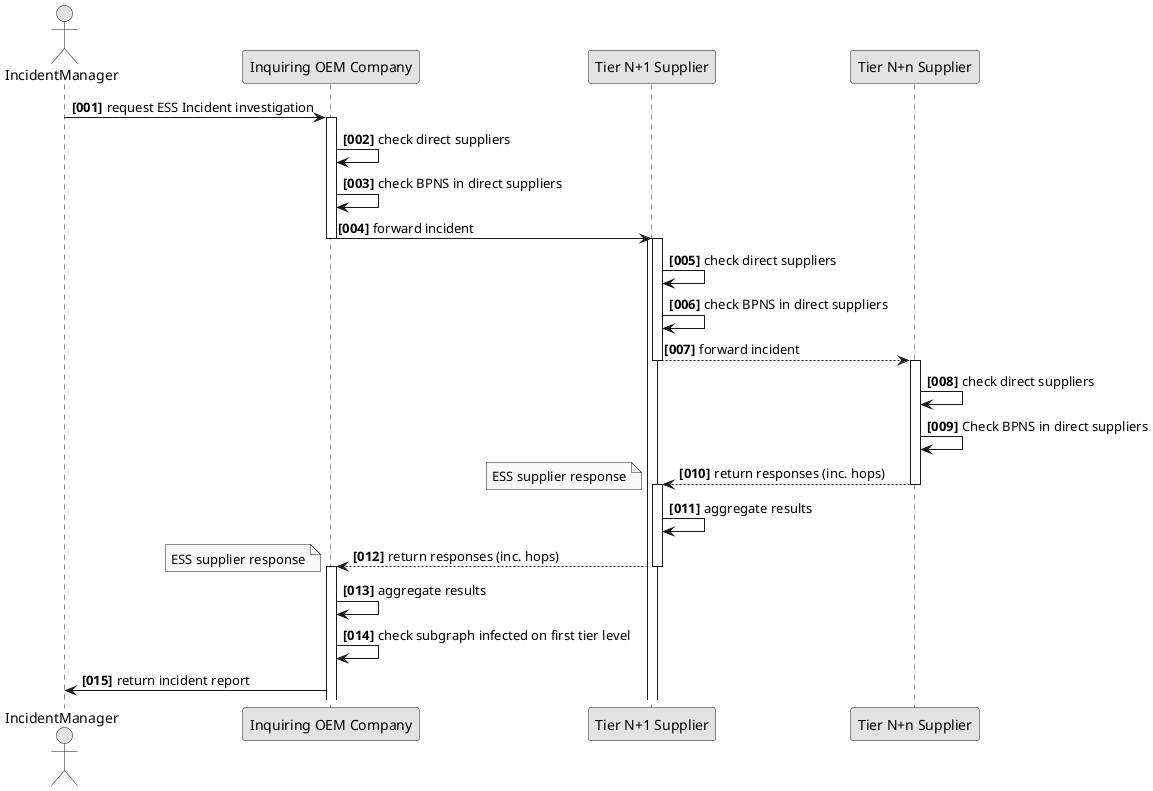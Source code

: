 @startuml
skinparam monochrome true
skinparam shadowing false
skinparam defaultFontName "Architects daughter"

autonumber "<b>[000]"

actor IncidentManager
participant "Inquiring OEM Company" as OEM
participant "Tier N+1 Supplier" as Tier_1
participant "Tier N+n Supplier" as Tier_2

IncidentManager -> OEM: request ESS Incident investigation


  activate OEM
  OEM -> OEM: check direct suppliers
  OEM -> OEM: check BPNS in direct suppliers
  OEM -> Tier_1: forward incident
  deactivate OEM
  activate Tier_1



  activate Tier_1
  Tier_1 -> Tier_1: check direct suppliers
  Tier_1 -> Tier_1: check BPNS in direct suppliers
  Tier_1 --> Tier_2: forward incident
  deactivate Tier_1

  activate Tier_2
  Tier_2 -> Tier_2: check direct suppliers
  Tier_2 -> Tier_2: Check BPNS in direct suppliers
  Tier_2 --> Tier_1: return responses (inc. hops)
  note left
    ESS supplier response
  end note
  deactivate Tier_2


  activate Tier_1
  Tier_1 -> Tier_1 : aggregate results


 Tier_1 --> OEM: return responses (inc. hops)
  note left
    ESS supplier response
  end note
  deactivate Tier_1

  activate OEM
  OEM -> OEM : aggregate results
  OEM -> OEM : check subgraph infected on first tier level

IncidentManager <- OEM: return incident report

@enduml
